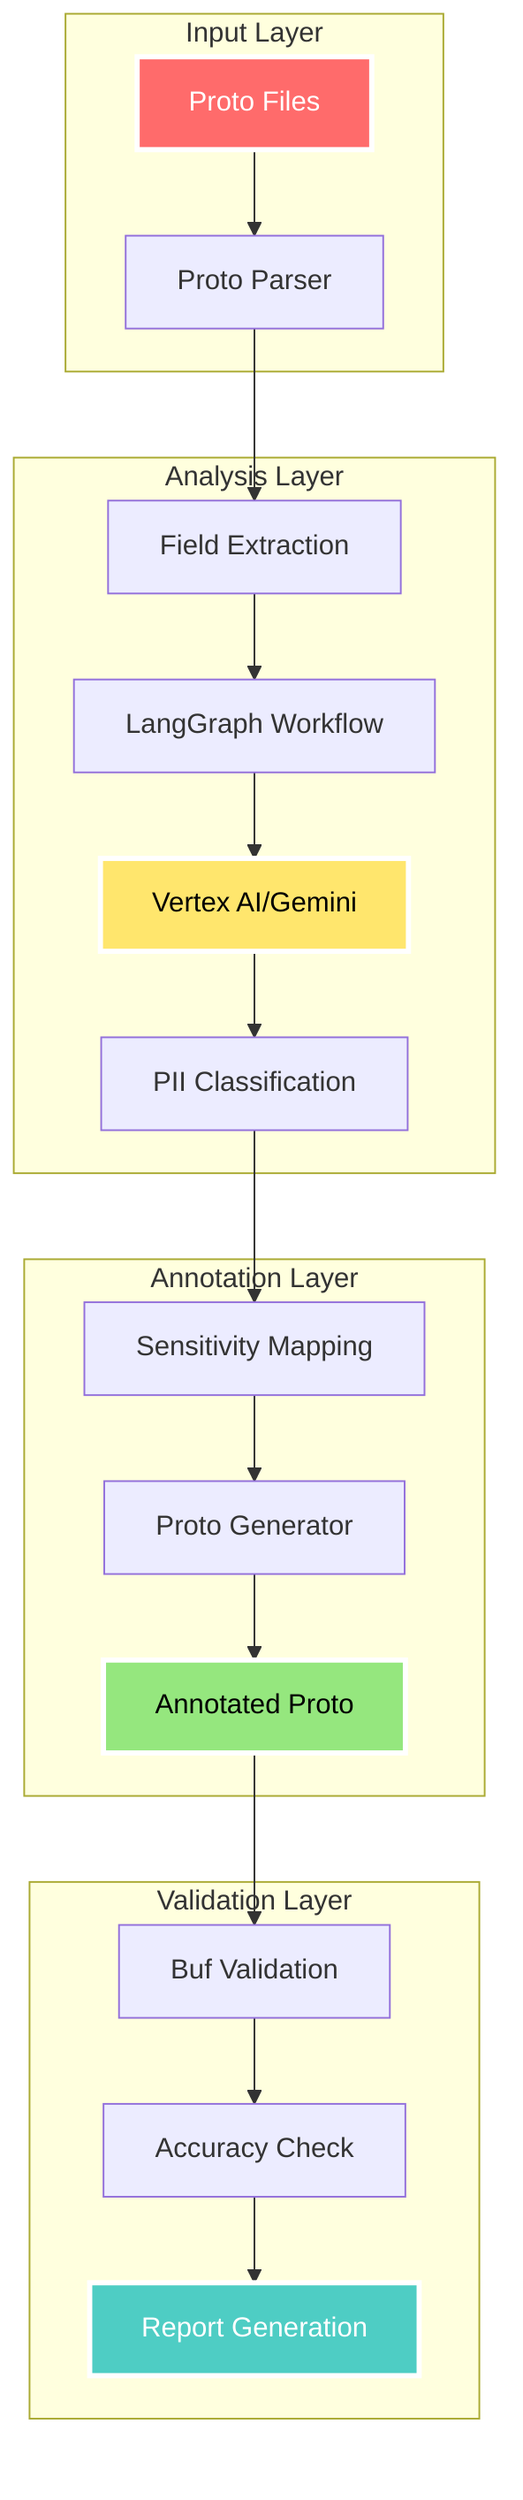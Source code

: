 graph TB
    subgraph "Input Layer"
        A[Proto Files] --> B[Proto Parser]
    end

    subgraph "Analysis Layer"
        B --> C[Field Extraction]
        C --> D[LangGraph Workflow]
        D --> E[Vertex AI/Gemini]
        E --> F[PII Classification]
    end

    subgraph "Annotation Layer"
        F --> G[Sensitivity Mapping]
        G --> H[Proto Generator]
        H --> I[Annotated Proto]
    end

    subgraph "Validation Layer"
        I --> J[Buf Validation]
        J --> K[Accuracy Check]
        K --> L[Report Generation]
    end

    style A fill:#FF6B6B,stroke:#FFFFFF,stroke-width:3px,color:#FFFFFF
    style E fill:#FFE66D,stroke:#FFFFFF,stroke-width:3px,color:#000000
    style I fill:#95E77E,stroke:#FFFFFF,stroke-width:3px,color:#000000
    style L fill:#4ECDC4,stroke:#FFFFFF,stroke-width:3px,color:#FFFFFF